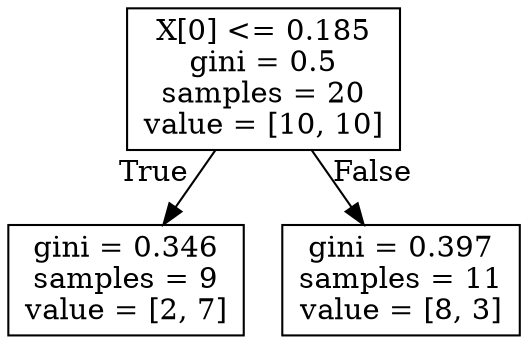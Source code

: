 digraph Tree {
node [shape=box] ;
0 [label="X[0] <= 0.185\ngini = 0.5\nsamples = 20\nvalue = [10, 10]"] ;
1 [label="gini = 0.346\nsamples = 9\nvalue = [2, 7]"] ;
0 -> 1 [labeldistance=2.5, labelangle=45, headlabel="True"] ;
2 [label="gini = 0.397\nsamples = 11\nvalue = [8, 3]"] ;
0 -> 2 [labeldistance=2.5, labelangle=-45, headlabel="False"] ;
}